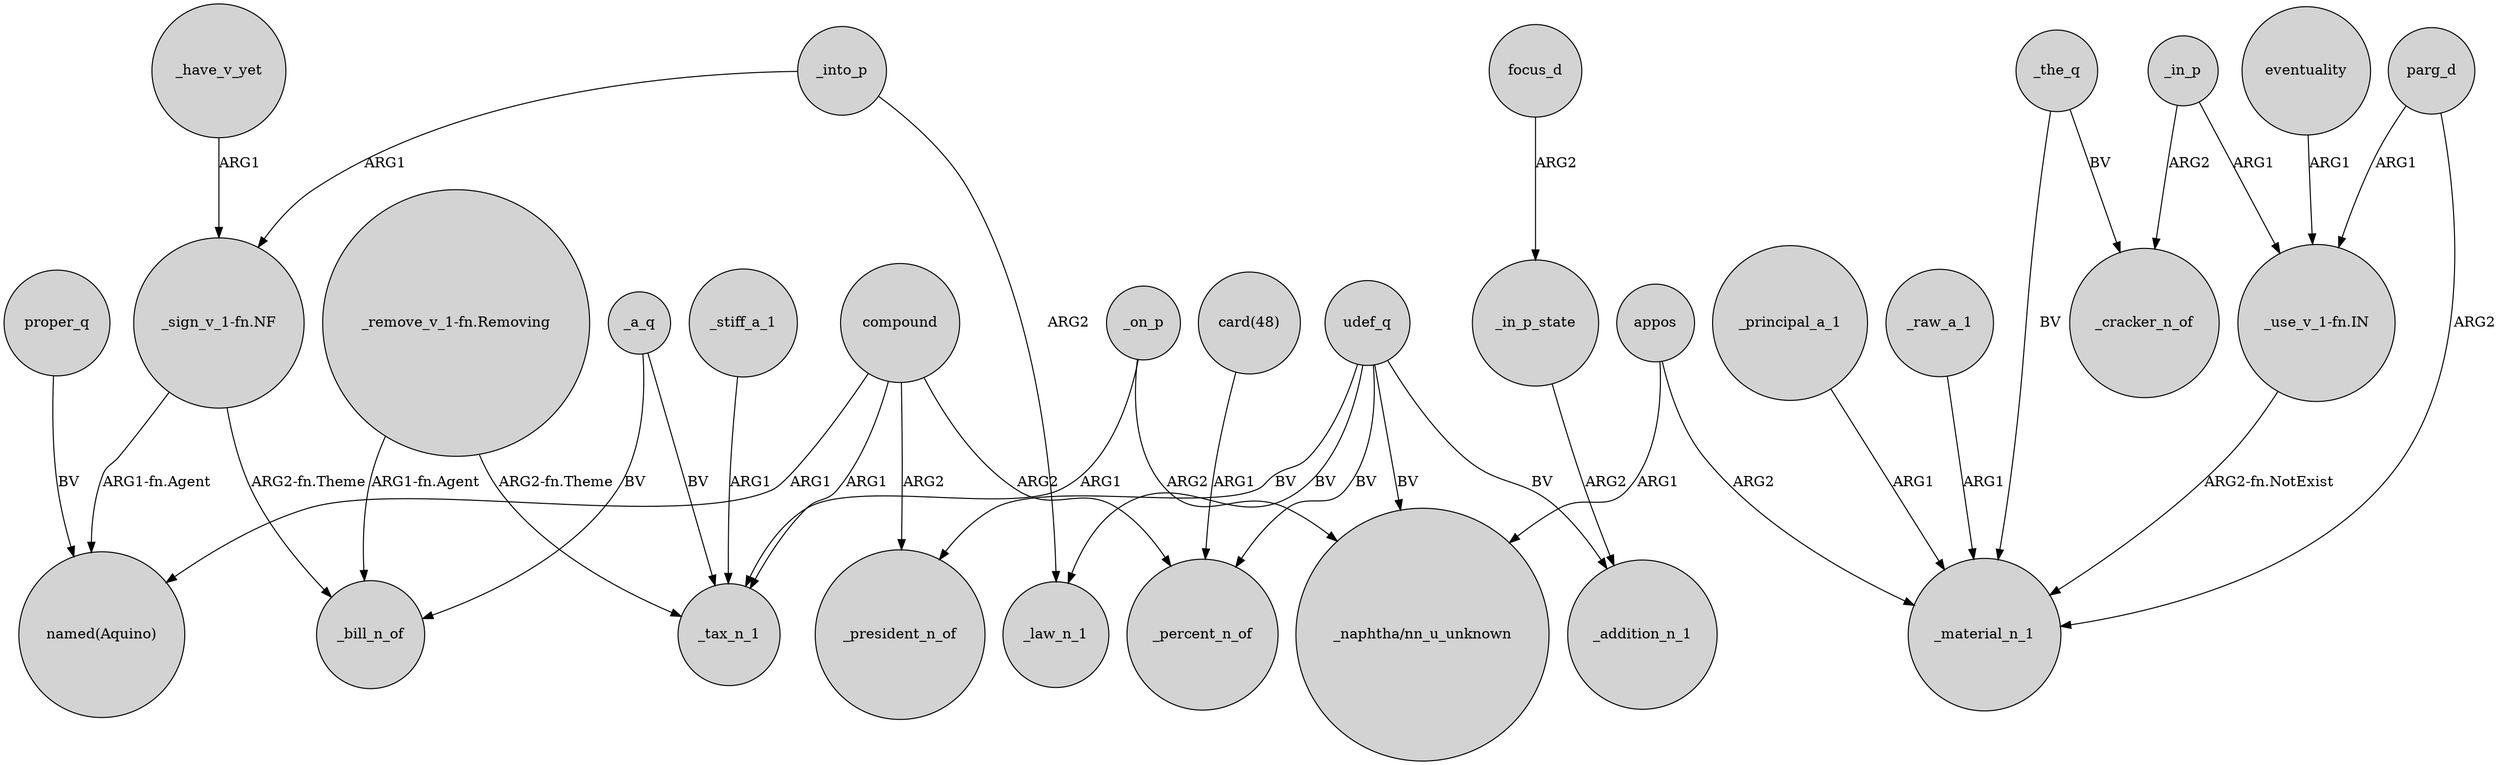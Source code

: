 digraph {
	node [shape=circle style=filled]
	_into_p -> _law_n_1 [label=ARG2]
	"_use_v_1-fn.IN" -> _material_n_1 [label="ARG2-fn.NotExist"]
	_the_q -> _material_n_1 [label=BV]
	compound -> _president_n_of [label=ARG2]
	"_remove_v_1-fn.Removing" -> _bill_n_of [label="ARG1-fn.Agent"]
	_a_q -> _bill_n_of [label=BV]
	focus_d -> _in_p_state [label=ARG2]
	proper_q -> "named(Aquino)" [label=BV]
	_stiff_a_1 -> _tax_n_1 [label=ARG1]
	"_sign_v_1-fn.NF" -> "named(Aquino)" [label="ARG1-fn.Agent"]
	udef_q -> _law_n_1 [label=BV]
	compound -> "named(Aquino)" [label=ARG1]
	compound -> _percent_n_of [label=ARG2]
	compound -> _tax_n_1 [label=ARG1]
	appos -> "_naphtha/nn_u_unknown" [label=ARG1]
	_a_q -> _tax_n_1 [label=BV]
	_principal_a_1 -> _material_n_1 [label=ARG1]
	eventuality -> "_use_v_1-fn.IN" [label=ARG1]
	"card(48)" -> _percent_n_of [label=ARG1]
	"_sign_v_1-fn.NF" -> _bill_n_of [label="ARG2-fn.Theme"]
	udef_q -> _president_n_of [label=BV]
	"_remove_v_1-fn.Removing" -> _tax_n_1 [label="ARG2-fn.Theme"]
	parg_d -> "_use_v_1-fn.IN" [label=ARG1]
	_have_v_yet -> "_sign_v_1-fn.NF" [label=ARG1]
	_in_p -> "_use_v_1-fn.IN" [label=ARG1]
	_in_p -> _cracker_n_of [label=ARG2]
	_in_p_state -> _addition_n_1 [label=ARG2]
	_on_p -> "_naphtha/nn_u_unknown" [label=ARG2]
	_the_q -> _cracker_n_of [label=BV]
	udef_q -> _percent_n_of [label=BV]
	_into_p -> "_sign_v_1-fn.NF" [label=ARG1]
	_on_p -> _tax_n_1 [label=ARG1]
	_raw_a_1 -> _material_n_1 [label=ARG1]
	appos -> _material_n_1 [label=ARG2]
	parg_d -> _material_n_1 [label=ARG2]
	udef_q -> _addition_n_1 [label=BV]
	udef_q -> "_naphtha/nn_u_unknown" [label=BV]
}
